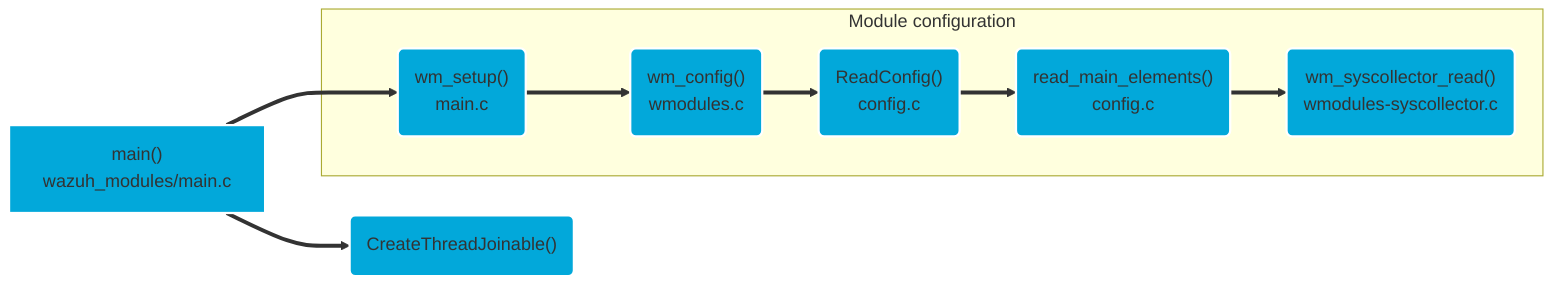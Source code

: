 graph LR
    A["main()"<BR>wazuh_modules/main.c] ==> B("wm_setup()"<BR>main.c)
subgraph "Module configuration"
    B ==> C("wm_config()"<BR>wmodules.c)
    C ==> D("ReadConfig()"<BR>config.c)
    D ==> E("read_main_elements()"<BR>config.c)
    E ==> F("wm_syscollector_read()"<BR>wmodules-syscollector.c)
end
    A ==> G("CreateThreadJoinable()")

    classDef blue fill:#02a8da,stroke:#ffffff,stroke-width:2px;
    class A,B,C,D,E,F,G blue